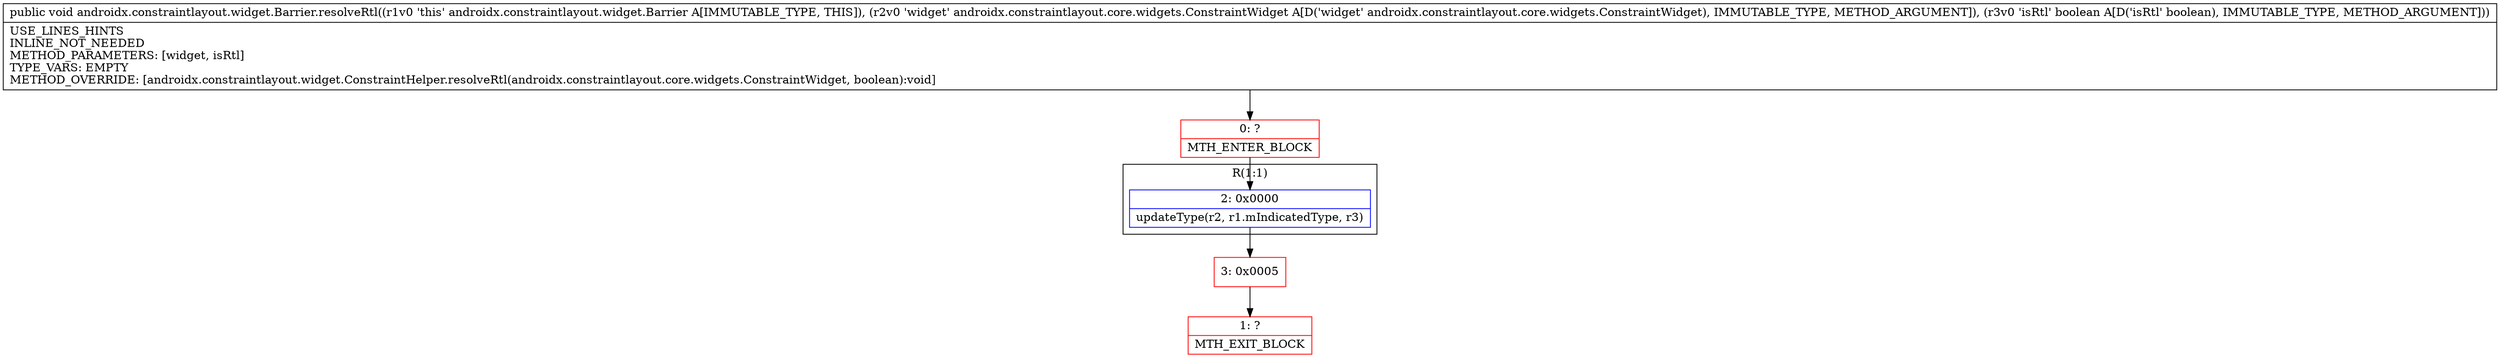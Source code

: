 digraph "CFG forandroidx.constraintlayout.widget.Barrier.resolveRtl(Landroidx\/constraintlayout\/core\/widgets\/ConstraintWidget;Z)V" {
subgraph cluster_Region_785260016 {
label = "R(1:1)";
node [shape=record,color=blue];
Node_2 [shape=record,label="{2\:\ 0x0000|updateType(r2, r1.mIndicatedType, r3)\l}"];
}
Node_0 [shape=record,color=red,label="{0\:\ ?|MTH_ENTER_BLOCK\l}"];
Node_3 [shape=record,color=red,label="{3\:\ 0x0005}"];
Node_1 [shape=record,color=red,label="{1\:\ ?|MTH_EXIT_BLOCK\l}"];
MethodNode[shape=record,label="{public void androidx.constraintlayout.widget.Barrier.resolveRtl((r1v0 'this' androidx.constraintlayout.widget.Barrier A[IMMUTABLE_TYPE, THIS]), (r2v0 'widget' androidx.constraintlayout.core.widgets.ConstraintWidget A[D('widget' androidx.constraintlayout.core.widgets.ConstraintWidget), IMMUTABLE_TYPE, METHOD_ARGUMENT]), (r3v0 'isRtl' boolean A[D('isRtl' boolean), IMMUTABLE_TYPE, METHOD_ARGUMENT]))  | USE_LINES_HINTS\lINLINE_NOT_NEEDED\lMETHOD_PARAMETERS: [widget, isRtl]\lTYPE_VARS: EMPTY\lMETHOD_OVERRIDE: [androidx.constraintlayout.widget.ConstraintHelper.resolveRtl(androidx.constraintlayout.core.widgets.ConstraintWidget, boolean):void]\l}"];
MethodNode -> Node_0;Node_2 -> Node_3;
Node_0 -> Node_2;
Node_3 -> Node_1;
}

